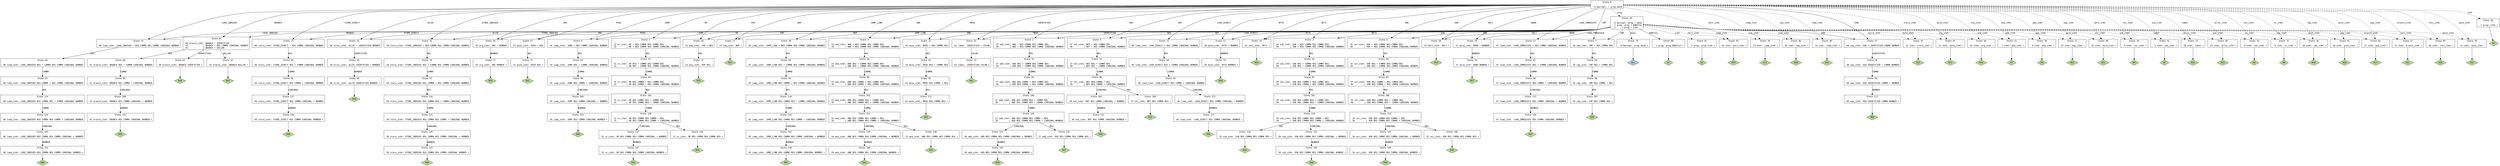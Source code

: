// Generated by GNU Bison 3.8.2.
// Report bugs to <bug-bison@gnu.org>.
// Home page: <https://www.gnu.org/software/bison/>.

digraph "Step1/asm_parser.y"
{
  node [fontname = courier, shape = box, colorscheme = paired6]
  edge [fontname = courier]

  0 [label="State 0\n\l  0 $accept: • prog $end\l"]
  0 -> 1 [style=solid label="ADD"]
  0 -> 2 [style=solid label="SUB"]
  0 -> 3 [style=solid label="OR"]
  0 -> 4 [style=solid label="AND"]
  0 -> 5 [style=solid label="NOT"]
  0 -> 6 [style=solid label="XOR"]
  0 -> 7 [style=solid label="CMP"]
  0 -> 8 [style=solid label="BRANCH"]
  0 -> 9 [style=solid label="JUMP"]
  0 -> 10 [style=solid label="JUMP_LINK"]
  0 -> 11 [style=solid label="MOVE"]
  0 -> 12 [style=solid label="LOAD_DIRECT"]
  0 -> 13 [style=solid label="LOAD_IMMEDIATE"]
  0 -> 14 [style=solid label="LOAD_INDEXED"]
  0 -> 15 [style=solid label="STORE_DIRECT"]
  0 -> 16 [style=solid label="STORE_INDEXED"]
  0 -> 17 [style=solid label="PUSH"]
  0 -> 18 [style=solid label="POP"]
  0 -> 19 [style=solid label="RETI"]
  0 -> 20 [style=solid label="HALT"]
  0 -> 21 [style=solid label="NOP"]
  0 -> 22 [style=solid label="IDENTIFIER"]
  0 -> 23 [style=solid label="BYTE"]
  0 -> 24 [style=solid label="WORD"]
  0 -> 25 [style=solid label="ALLOC"]
  0 -> 26 [style=solid label="ORG"]
  0 -> 27 [style=solid label="EQU"]
  0 -> 28 [style=dashed label="prog"]
  0 -> 29 [style=dashed label="stmt"]
  0 -> 30 [style=dashed label="add_stmt"]
  0 -> 31 [style=dashed label="sub_stmt"]
  0 -> 32 [style=dashed label="or_stmt"]
  0 -> 33 [style=dashed label="and_stmt"]
  0 -> 34 [style=dashed label="xor_stmt"]
  0 -> 35 [style=dashed label="not_stmt"]
  0 -> 36 [style=dashed label="cmp_stmt"]
  0 -> 37 [style=dashed label="branch_stmt"]
  0 -> 38 [style=dashed label="move_stmt"]
  0 -> 39 [style=dashed label="jump_stmt"]
  0 -> 40 [style=dashed label="load_stmt"]
  0 -> 41 [style=dashed label="store_stmt"]
  0 -> 42 [style=dashed label="push_stmt"]
  0 -> 43 [style=dashed label="pop_stmt"]
  0 -> 44 [style=dashed label="reti_stmt"]
  0 -> 45 [style=dashed label="halt_stmt"]
  0 -> 46 [style=dashed label="nop_stmt"]
  0 -> 47 [style=dashed label="byte_stmt"]
  0 -> 48 [style=dashed label="word_stmt"]
  0 -> 49 [style=dashed label="alloc_stmt"]
  0 -> 50 [style=dashed label="org_stmt"]
  0 -> 51 [style=dashed label="equ_stmt"]
  0 -> 52 [style=dashed label="label"]
  1 [label="State 1\n\l 27 add_stmt: ADD • REG COMMA REG COMMA REG\l 28         | ADD • REG COMMA REG COMMA CARDINAL NUMBER\l"]
  1 -> 53 [style=solid label="REG"]
  2 [label="State 2\n\l 29 sub_stmt: SUB • REG COMMA REG COMMA REG\l 30         | SUB • REG COMMA REG COMMA CARDINAL NUMBER\l"]
  2 -> 54 [style=solid label="REG"]
  3 [label="State 3\n\l 31 or_stmt: OR • REG COMMA REG COMMA REG\l 32        | OR • REG COMMA REG COMMA CARDINAL NUMBER\l"]
  3 -> 55 [style=solid label="REG"]
  4 [label="State 4\n\l 33 and_stmt: AND • REG COMMA REG COMMA REG\l 34         | AND • REG COMMA REG COMMA CARDINAL NUMBER\l"]
  4 -> 56 [style=solid label="REG"]
  5 [label="State 5\n\l 37 not_stmt: NOT • REG COMMA REG\l 38         | NOT • REG COMMA CARDINAL NUMBER\l"]
  5 -> 57 [style=solid label="REG"]
  6 [label="State 6\n\l 35 xor_stmt: XOR • REG COMMA REG COMMA REG\l 36         | XOR • REG COMMA REG COMMA CARDINAL NUMBER\l"]
  6 -> 58 [style=solid label="REG"]
  7 [label="State 7\n\l 39 cmp_stmt: CMP • REG COMMA REG\l"]
  7 -> 59 [style=solid label="REG"]
  8 [label="State 8\n\l 40 branch_stmt: BRANCH • IDENTIFIER\l 41            | BRANCH • REG COMMA CARDINAL NUMBER\l 42            | BRANCH • DOLLAR\l"]
  8 -> 60 [style=solid label="REG"]
  8 -> 61 [style=solid label="IDENTIFIER"]
  8 -> 62 [style=solid label="DOLLAR"]
  9 [label="State 9\n\l 44 jump_stmt: JUMP • REG COMMA CARDINAL NUMBER\l"]
  9 -> 63 [style=solid label="REG"]
  10 [label="State 10\n\l 45 jump_stmt: JUMP_LINK • REG COMMA REG COMMA CARDINAL NUMBER\l"]
  10 -> 64 [style=solid label="REG"]
  11 [label="State 11\n\l 43 move_stmt: MOVE • REG COMMA REG\l"]
  11 -> 65 [style=solid label="REG"]
  12 [label="State 12\n\l 46 load_stmt: LOAD_DIRECT • REG COMMA CARDINAL NUMBER\l"]
  12 -> 66 [style=solid label="REG"]
  13 [label="State 13\n\l 47 load_stmt: LOAD_IMMEDIATE • REG COMMA CARDINAL NUMBER\l"]
  13 -> 67 [style=solid label="REG"]
  14 [label="State 14\n\l 48 load_stmt: LOAD_INDEXED • REG COMMA REG COMMA CARDINAL NUMBER\l"]
  14 -> 68 [style=solid label="REG"]
  15 [label="State 15\n\l 49 store_stmt: STORE_DIRECT • REG COMMA CARDINAL NUMBER\l"]
  15 -> 69 [style=solid label="REG"]
  16 [label="State 16\n\l 50 store_stmt: STORE_INDEXED • REG COMMA REG COMMA CARDINAL NUMBER\l"]
  16 -> 70 [style=solid label="REG"]
  17 [label="State 17\n\l 51 push_stmt: PUSH • REG\l"]
  17 -> 71 [style=solid label="REG"]
  18 [label="State 18\n\l 52 pop_stmt: POP • REG\l"]
  18 -> 72 [style=solid label="REG"]
  19 [label="State 19\n\l 53 reti_stmt: RETI •\l"]
  19 -> "19R53" [style=solid]
 "19R53" [label="R53", fillcolor=3, shape=diamond, style=filled]
  20 [label="State 20\n\l 54 halt_stmt: HALT •\l"]
  20 -> "20R54" [style=solid]
 "20R54" [label="R54", fillcolor=3, shape=diamond, style=filled]
  21 [label="State 21\n\l 55 nop_stmt: NOP •\l"]
  21 -> "21R55" [style=solid]
 "21R55" [label="R55", fillcolor=3, shape=diamond, style=filled]
  22 [label="State 22\n\l 61 label: IDENTIFIER • COLON\l"]
  22 -> 73 [style=solid label="COLON"]
  23 [label="State 23\n\l 56 byte_stmt: BYTE • NUMBER\l"]
  23 -> 74 [style=solid label="NUMBER"]
  24 [label="State 24\n\l 57 word_stmt: WORD • NUMBER\l"]
  24 -> 75 [style=solid label="NUMBER"]
  25 [label="State 25\n\l 58 alloc_stmt: ALLOC • IDENTIFIER NUMBER\l"]
  25 -> 76 [style=solid label="IDENTIFIER"]
  26 [label="State 26\n\l 59 org_stmt: ORG • NUMBER\l"]
  26 -> 77 [style=solid label="NUMBER"]
  27 [label="State 27\n\l 60 equ_stmt: EQU • IDENTIFIER COMMA NUMBER\l"]
  27 -> 78 [style=solid label="IDENTIFIER"]
  28 [label="State 28\n\l  0 $accept: prog • $end\l  1 prog: prog • ENDFILE\l  2     | prog • stmt\l"]
  28 -> 79 [style=solid label="$end"]
  28 -> 1 [style=solid label="ADD"]
  28 -> 2 [style=solid label="SUB"]
  28 -> 3 [style=solid label="OR"]
  28 -> 4 [style=solid label="AND"]
  28 -> 5 [style=solid label="NOT"]
  28 -> 6 [style=solid label="XOR"]
  28 -> 7 [style=solid label="CMP"]
  28 -> 8 [style=solid label="BRANCH"]
  28 -> 9 [style=solid label="JUMP"]
  28 -> 10 [style=solid label="JUMP_LINK"]
  28 -> 11 [style=solid label="MOVE"]
  28 -> 12 [style=solid label="LOAD_DIRECT"]
  28 -> 13 [style=solid label="LOAD_IMMEDIATE"]
  28 -> 14 [style=solid label="LOAD_INDEXED"]
  28 -> 15 [style=solid label="STORE_DIRECT"]
  28 -> 16 [style=solid label="STORE_INDEXED"]
  28 -> 17 [style=solid label="PUSH"]
  28 -> 18 [style=solid label="POP"]
  28 -> 19 [style=solid label="RETI"]
  28 -> 20 [style=solid label="HALT"]
  28 -> 21 [style=solid label="NOP"]
  28 -> 22 [style=solid label="IDENTIFIER"]
  28 -> 80 [style=solid label="ENDFILE"]
  28 -> 23 [style=solid label="BYTE"]
  28 -> 24 [style=solid label="WORD"]
  28 -> 25 [style=solid label="ALLOC"]
  28 -> 26 [style=solid label="ORG"]
  28 -> 27 [style=solid label="EQU"]
  28 -> 81 [style=dashed label="stmt"]
  28 -> 30 [style=dashed label="add_stmt"]
  28 -> 31 [style=dashed label="sub_stmt"]
  28 -> 32 [style=dashed label="or_stmt"]
  28 -> 33 [style=dashed label="and_stmt"]
  28 -> 34 [style=dashed label="xor_stmt"]
  28 -> 35 [style=dashed label="not_stmt"]
  28 -> 36 [style=dashed label="cmp_stmt"]
  28 -> 37 [style=dashed label="branch_stmt"]
  28 -> 38 [style=dashed label="move_stmt"]
  28 -> 39 [style=dashed label="jump_stmt"]
  28 -> 40 [style=dashed label="load_stmt"]
  28 -> 41 [style=dashed label="store_stmt"]
  28 -> 42 [style=dashed label="push_stmt"]
  28 -> 43 [style=dashed label="pop_stmt"]
  28 -> 44 [style=dashed label="reti_stmt"]
  28 -> 45 [style=dashed label="halt_stmt"]
  28 -> 46 [style=dashed label="nop_stmt"]
  28 -> 47 [style=dashed label="byte_stmt"]
  28 -> 48 [style=dashed label="word_stmt"]
  28 -> 49 [style=dashed label="alloc_stmt"]
  28 -> 50 [style=dashed label="org_stmt"]
  28 -> 51 [style=dashed label="equ_stmt"]
  28 -> 52 [style=dashed label="label"]
  29 [label="State 29\n\l  3 prog: stmt •\l"]
  29 -> "29R3" [style=solid]
 "29R3" [label="R3", fillcolor=3, shape=diamond, style=filled]
  30 [label="State 30\n\l  4 stmt: add_stmt •\l"]
  30 -> "30R4" [style=solid]
 "30R4" [label="R4", fillcolor=3, shape=diamond, style=filled]
  31 [label="State 31\n\l  5 stmt: sub_stmt •\l"]
  31 -> "31R5" [style=solid]
 "31R5" [label="R5", fillcolor=3, shape=diamond, style=filled]
  32 [label="State 32\n\l  6 stmt: or_stmt •\l"]
  32 -> "32R6" [style=solid]
 "32R6" [label="R6", fillcolor=3, shape=diamond, style=filled]
  33 [label="State 33\n\l  7 stmt: and_stmt •\l"]
  33 -> "33R7" [style=solid]
 "33R7" [label="R7", fillcolor=3, shape=diamond, style=filled]
  34 [label="State 34\n\l  9 stmt: xor_stmt •\l"]
  34 -> "34R9" [style=solid]
 "34R9" [label="R9", fillcolor=3, shape=diamond, style=filled]
  35 [label="State 35\n\l  8 stmt: not_stmt •\l"]
  35 -> "35R8" [style=solid]
 "35R8" [label="R8", fillcolor=3, shape=diamond, style=filled]
  36 [label="State 36\n\l 10 stmt: cmp_stmt •\l"]
  36 -> "36R10" [style=solid]
 "36R10" [label="R10", fillcolor=3, shape=diamond, style=filled]
  37 [label="State 37\n\l 11 stmt: branch_stmt •\l"]
  37 -> "37R11" [style=solid]
 "37R11" [label="R11", fillcolor=3, shape=diamond, style=filled]
  38 [label="State 38\n\l 12 stmt: move_stmt •\l"]
  38 -> "38R12" [style=solid]
 "38R12" [label="R12", fillcolor=3, shape=diamond, style=filled]
  39 [label="State 39\n\l 13 stmt: jump_stmt •\l"]
  39 -> "39R13" [style=solid]
 "39R13" [label="R13", fillcolor=3, shape=diamond, style=filled]
  40 [label="State 40\n\l 14 stmt: load_stmt •\l"]
  40 -> "40R14" [style=solid]
 "40R14" [label="R14", fillcolor=3, shape=diamond, style=filled]
  41 [label="State 41\n\l 15 stmt: store_stmt •\l"]
  41 -> "41R15" [style=solid]
 "41R15" [label="R15", fillcolor=3, shape=diamond, style=filled]
  42 [label="State 42\n\l 16 stmt: push_stmt •\l"]
  42 -> "42R16" [style=solid]
 "42R16" [label="R16", fillcolor=3, shape=diamond, style=filled]
  43 [label="State 43\n\l 17 stmt: pop_stmt •\l"]
  43 -> "43R17" [style=solid]
 "43R17" [label="R17", fillcolor=3, shape=diamond, style=filled]
  44 [label="State 44\n\l 18 stmt: reti_stmt •\l"]
  44 -> "44R18" [style=solid]
 "44R18" [label="R18", fillcolor=3, shape=diamond, style=filled]
  45 [label="State 45\n\l 19 stmt: halt_stmt •\l"]
  45 -> "45R19" [style=solid]
 "45R19" [label="R19", fillcolor=3, shape=diamond, style=filled]
  46 [label="State 46\n\l 20 stmt: nop_stmt •\l"]
  46 -> "46R20" [style=solid]
 "46R20" [label="R20", fillcolor=3, shape=diamond, style=filled]
  47 [label="State 47\n\l 21 stmt: byte_stmt •\l"]
  47 -> "47R21" [style=solid]
 "47R21" [label="R21", fillcolor=3, shape=diamond, style=filled]
  48 [label="State 48\n\l 22 stmt: word_stmt •\l"]
  48 -> "48R22" [style=solid]
 "48R22" [label="R22", fillcolor=3, shape=diamond, style=filled]
  49 [label="State 49\n\l 23 stmt: alloc_stmt •\l"]
  49 -> "49R23" [style=solid]
 "49R23" [label="R23", fillcolor=3, shape=diamond, style=filled]
  50 [label="State 50\n\l 24 stmt: org_stmt •\l"]
  50 -> "50R24" [style=solid]
 "50R24" [label="R24", fillcolor=3, shape=diamond, style=filled]
  51 [label="State 51\n\l 25 stmt: equ_stmt •\l"]
  51 -> "51R25" [style=solid]
 "51R25" [label="R25", fillcolor=3, shape=diamond, style=filled]
  52 [label="State 52\n\l 26 stmt: label •\l"]
  52 -> "52R26" [style=solid]
 "52R26" [label="R26", fillcolor=3, shape=diamond, style=filled]
  53 [label="State 53\n\l 27 add_stmt: ADD REG • COMMA REG COMMA REG\l 28         | ADD REG • COMMA REG COMMA CARDINAL NUMBER\l"]
  53 -> 82 [style=solid label="COMMA"]
  54 [label="State 54\n\l 29 sub_stmt: SUB REG • COMMA REG COMMA REG\l 30         | SUB REG • COMMA REG COMMA CARDINAL NUMBER\l"]
  54 -> 83 [style=solid label="COMMA"]
  55 [label="State 55\n\l 31 or_stmt: OR REG • COMMA REG COMMA REG\l 32        | OR REG • COMMA REG COMMA CARDINAL NUMBER\l"]
  55 -> 84 [style=solid label="COMMA"]
  56 [label="State 56\n\l 33 and_stmt: AND REG • COMMA REG COMMA REG\l 34         | AND REG • COMMA REG COMMA CARDINAL NUMBER\l"]
  56 -> 85 [style=solid label="COMMA"]
  57 [label="State 57\n\l 37 not_stmt: NOT REG • COMMA REG\l 38         | NOT REG • COMMA CARDINAL NUMBER\l"]
  57 -> 86 [style=solid label="COMMA"]
  58 [label="State 58\n\l 35 xor_stmt: XOR REG • COMMA REG COMMA REG\l 36         | XOR REG • COMMA REG COMMA CARDINAL NUMBER\l"]
  58 -> 87 [style=solid label="COMMA"]
  59 [label="State 59\n\l 39 cmp_stmt: CMP REG • COMMA REG\l"]
  59 -> 88 [style=solid label="COMMA"]
  60 [label="State 60\n\l 41 branch_stmt: BRANCH REG • COMMA CARDINAL NUMBER\l"]
  60 -> 89 [style=solid label="COMMA"]
  61 [label="State 61\n\l 40 branch_stmt: BRANCH IDENTIFIER •\l"]
  61 -> "61R40" [style=solid]
 "61R40" [label="R40", fillcolor=3, shape=diamond, style=filled]
  62 [label="State 62\n\l 42 branch_stmt: BRANCH DOLLAR •\l"]
  62 -> "62R42" [style=solid]
 "62R42" [label="R42", fillcolor=3, shape=diamond, style=filled]
  63 [label="State 63\n\l 44 jump_stmt: JUMP REG • COMMA CARDINAL NUMBER\l"]
  63 -> 90 [style=solid label="COMMA"]
  64 [label="State 64\n\l 45 jump_stmt: JUMP_LINK REG • COMMA REG COMMA CARDINAL NUMBER\l"]
  64 -> 91 [style=solid label="COMMA"]
  65 [label="State 65\n\l 43 move_stmt: MOVE REG • COMMA REG\l"]
  65 -> 92 [style=solid label="COMMA"]
  66 [label="State 66\n\l 46 load_stmt: LOAD_DIRECT REG • COMMA CARDINAL NUMBER\l"]
  66 -> 93 [style=solid label="COMMA"]
  67 [label="State 67\n\l 47 load_stmt: LOAD_IMMEDIATE REG • COMMA CARDINAL NUMBER\l"]
  67 -> 94 [style=solid label="COMMA"]
  68 [label="State 68\n\l 48 load_stmt: LOAD_INDEXED REG • COMMA REG COMMA CARDINAL NUMBER\l"]
  68 -> 95 [style=solid label="COMMA"]
  69 [label="State 69\n\l 49 store_stmt: STORE_DIRECT REG • COMMA CARDINAL NUMBER\l"]
  69 -> 96 [style=solid label="COMMA"]
  70 [label="State 70\n\l 50 store_stmt: STORE_INDEXED REG • COMMA REG COMMA CARDINAL NUMBER\l"]
  70 -> 97 [style=solid label="COMMA"]
  71 [label="State 71\n\l 51 push_stmt: PUSH REG •\l"]
  71 -> "71R51" [style=solid]
 "71R51" [label="R51", fillcolor=3, shape=diamond, style=filled]
  72 [label="State 72\n\l 52 pop_stmt: POP REG •\l"]
  72 -> "72R52" [style=solid]
 "72R52" [label="R52", fillcolor=3, shape=diamond, style=filled]
  73 [label="State 73\n\l 61 label: IDENTIFIER COLON •\l"]
  73 -> "73R61" [style=solid]
 "73R61" [label="R61", fillcolor=3, shape=diamond, style=filled]
  74 [label="State 74\n\l 56 byte_stmt: BYTE NUMBER •\l"]
  74 -> "74R56" [style=solid]
 "74R56" [label="R56", fillcolor=3, shape=diamond, style=filled]
  75 [label="State 75\n\l 57 word_stmt: WORD NUMBER •\l"]
  75 -> "75R57" [style=solid]
 "75R57" [label="R57", fillcolor=3, shape=diamond, style=filled]
  76 [label="State 76\n\l 58 alloc_stmt: ALLOC IDENTIFIER • NUMBER\l"]
  76 -> 98 [style=solid label="NUMBER"]
  77 [label="State 77\n\l 59 org_stmt: ORG NUMBER •\l"]
  77 -> "77R59" [style=solid]
 "77R59" [label="R59", fillcolor=3, shape=diamond, style=filled]
  78 [label="State 78\n\l 60 equ_stmt: EQU IDENTIFIER • COMMA NUMBER\l"]
  78 -> 99 [style=solid label="COMMA"]
  79 [label="State 79\n\l  0 $accept: prog $end •\l"]
  79 -> "79R0" [style=solid]
 "79R0" [label="Acc", fillcolor=1, shape=diamond, style=filled]
  80 [label="State 80\n\l  1 prog: prog ENDFILE •\l"]
  80 -> "80R1" [style=solid]
 "80R1" [label="R1", fillcolor=3, shape=diamond, style=filled]
  81 [label="State 81\n\l  2 prog: prog stmt •\l"]
  81 -> "81R2" [style=solid]
 "81R2" [label="R2", fillcolor=3, shape=diamond, style=filled]
  82 [label="State 82\n\l 27 add_stmt: ADD REG COMMA • REG COMMA REG\l 28         | ADD REG COMMA • REG COMMA CARDINAL NUMBER\l"]
  82 -> 100 [style=solid label="REG"]
  83 [label="State 83\n\l 29 sub_stmt: SUB REG COMMA • REG COMMA REG\l 30         | SUB REG COMMA • REG COMMA CARDINAL NUMBER\l"]
  83 -> 101 [style=solid label="REG"]
  84 [label="State 84\n\l 31 or_stmt: OR REG COMMA • REG COMMA REG\l 32        | OR REG COMMA • REG COMMA CARDINAL NUMBER\l"]
  84 -> 102 [style=solid label="REG"]
  85 [label="State 85\n\l 33 and_stmt: AND REG COMMA • REG COMMA REG\l 34         | AND REG COMMA • REG COMMA CARDINAL NUMBER\l"]
  85 -> 103 [style=solid label="REG"]
  86 [label="State 86\n\l 37 not_stmt: NOT REG COMMA • REG\l 38         | NOT REG COMMA • CARDINAL NUMBER\l"]
  86 -> 104 [style=solid label="REG"]
  86 -> 105 [style=solid label="CARDINAL"]
  87 [label="State 87\n\l 35 xor_stmt: XOR REG COMMA • REG COMMA REG\l 36         | XOR REG COMMA • REG COMMA CARDINAL NUMBER\l"]
  87 -> 106 [style=solid label="REG"]
  88 [label="State 88\n\l 39 cmp_stmt: CMP REG COMMA • REG\l"]
  88 -> 107 [style=solid label="REG"]
  89 [label="State 89\n\l 41 branch_stmt: BRANCH REG COMMA • CARDINAL NUMBER\l"]
  89 -> 108 [style=solid label="CARDINAL"]
  90 [label="State 90\n\l 44 jump_stmt: JUMP REG COMMA • CARDINAL NUMBER\l"]
  90 -> 109 [style=solid label="CARDINAL"]
  91 [label="State 91\n\l 45 jump_stmt: JUMP_LINK REG COMMA • REG COMMA CARDINAL NUMBER\l"]
  91 -> 110 [style=solid label="REG"]
  92 [label="State 92\n\l 43 move_stmt: MOVE REG COMMA • REG\l"]
  92 -> 111 [style=solid label="REG"]
  93 [label="State 93\n\l 46 load_stmt: LOAD_DIRECT REG COMMA • CARDINAL NUMBER\l"]
  93 -> 112 [style=solid label="CARDINAL"]
  94 [label="State 94\n\l 47 load_stmt: LOAD_IMMEDIATE REG COMMA • CARDINAL NUMBER\l"]
  94 -> 113 [style=solid label="CARDINAL"]
  95 [label="State 95\n\l 48 load_stmt: LOAD_INDEXED REG COMMA • REG COMMA CARDINAL NUMBER\l"]
  95 -> 114 [style=solid label="REG"]
  96 [label="State 96\n\l 49 store_stmt: STORE_DIRECT REG COMMA • CARDINAL NUMBER\l"]
  96 -> 115 [style=solid label="CARDINAL"]
  97 [label="State 97\n\l 50 store_stmt: STORE_INDEXED REG COMMA • REG COMMA CARDINAL NUMBER\l"]
  97 -> 116 [style=solid label="REG"]
  98 [label="State 98\n\l 58 alloc_stmt: ALLOC IDENTIFIER NUMBER •\l"]
  98 -> "98R58" [style=solid]
 "98R58" [label="R58", fillcolor=3, shape=diamond, style=filled]
  99 [label="State 99\n\l 60 equ_stmt: EQU IDENTIFIER COMMA • NUMBER\l"]
  99 -> 117 [style=solid label="NUMBER"]
  100 [label="State 100\n\l 27 add_stmt: ADD REG COMMA REG • COMMA REG\l 28         | ADD REG COMMA REG • COMMA CARDINAL NUMBER\l"]
  100 -> 118 [style=solid label="COMMA"]
  101 [label="State 101\n\l 29 sub_stmt: SUB REG COMMA REG • COMMA REG\l 30         | SUB REG COMMA REG • COMMA CARDINAL NUMBER\l"]
  101 -> 119 [style=solid label="COMMA"]
  102 [label="State 102\n\l 31 or_stmt: OR REG COMMA REG • COMMA REG\l 32        | OR REG COMMA REG • COMMA CARDINAL NUMBER\l"]
  102 -> 120 [style=solid label="COMMA"]
  103 [label="State 103\n\l 33 and_stmt: AND REG COMMA REG • COMMA REG\l 34         | AND REG COMMA REG • COMMA CARDINAL NUMBER\l"]
  103 -> 121 [style=solid label="COMMA"]
  104 [label="State 104\n\l 37 not_stmt: NOT REG COMMA REG •\l"]
  104 -> "104R37" [style=solid]
 "104R37" [label="R37", fillcolor=3, shape=diamond, style=filled]
  105 [label="State 105\n\l 38 not_stmt: NOT REG COMMA CARDINAL • NUMBER\l"]
  105 -> 122 [style=solid label="NUMBER"]
  106 [label="State 106\n\l 35 xor_stmt: XOR REG COMMA REG • COMMA REG\l 36         | XOR REG COMMA REG • COMMA CARDINAL NUMBER\l"]
  106 -> 123 [style=solid label="COMMA"]
  107 [label="State 107\n\l 39 cmp_stmt: CMP REG COMMA REG •\l"]
  107 -> "107R39" [style=solid]
 "107R39" [label="R39", fillcolor=3, shape=diamond, style=filled]
  108 [label="State 108\n\l 41 branch_stmt: BRANCH REG COMMA CARDINAL • NUMBER\l"]
  108 -> 124 [style=solid label="NUMBER"]
  109 [label="State 109\n\l 44 jump_stmt: JUMP REG COMMA CARDINAL • NUMBER\l"]
  109 -> 125 [style=solid label="NUMBER"]
  110 [label="State 110\n\l 45 jump_stmt: JUMP_LINK REG COMMA REG • COMMA CARDINAL NUMBER\l"]
  110 -> 126 [style=solid label="COMMA"]
  111 [label="State 111\n\l 43 move_stmt: MOVE REG COMMA REG •\l"]
  111 -> "111R43" [style=solid]
 "111R43" [label="R43", fillcolor=3, shape=diamond, style=filled]
  112 [label="State 112\n\l 46 load_stmt: LOAD_DIRECT REG COMMA CARDINAL • NUMBER\l"]
  112 -> 127 [style=solid label="NUMBER"]
  113 [label="State 113\n\l 47 load_stmt: LOAD_IMMEDIATE REG COMMA CARDINAL • NUMBER\l"]
  113 -> 128 [style=solid label="NUMBER"]
  114 [label="State 114\n\l 48 load_stmt: LOAD_INDEXED REG COMMA REG • COMMA CARDINAL NUMBER\l"]
  114 -> 129 [style=solid label="COMMA"]
  115 [label="State 115\n\l 49 store_stmt: STORE_DIRECT REG COMMA CARDINAL • NUMBER\l"]
  115 -> 130 [style=solid label="NUMBER"]
  116 [label="State 116\n\l 50 store_stmt: STORE_INDEXED REG COMMA REG • COMMA CARDINAL NUMBER\l"]
  116 -> 131 [style=solid label="COMMA"]
  117 [label="State 117\n\l 60 equ_stmt: EQU IDENTIFIER COMMA NUMBER •\l"]
  117 -> "117R60" [style=solid]
 "117R60" [label="R60", fillcolor=3, shape=diamond, style=filled]
  118 [label="State 118\n\l 27 add_stmt: ADD REG COMMA REG COMMA • REG\l 28         | ADD REG COMMA REG COMMA • CARDINAL NUMBER\l"]
  118 -> 132 [style=solid label="REG"]
  118 -> 133 [style=solid label="CARDINAL"]
  119 [label="State 119\n\l 29 sub_stmt: SUB REG COMMA REG COMMA • REG\l 30         | SUB REG COMMA REG COMMA • CARDINAL NUMBER\l"]
  119 -> 134 [style=solid label="REG"]
  119 -> 135 [style=solid label="CARDINAL"]
  120 [label="State 120\n\l 31 or_stmt: OR REG COMMA REG COMMA • REG\l 32        | OR REG COMMA REG COMMA • CARDINAL NUMBER\l"]
  120 -> 136 [style=solid label="REG"]
  120 -> 137 [style=solid label="CARDINAL"]
  121 [label="State 121\n\l 33 and_stmt: AND REG COMMA REG COMMA • REG\l 34         | AND REG COMMA REG COMMA • CARDINAL NUMBER\l"]
  121 -> 138 [style=solid label="REG"]
  121 -> 139 [style=solid label="CARDINAL"]
  122 [label="State 122\n\l 38 not_stmt: NOT REG COMMA CARDINAL NUMBER •\l"]
  122 -> "122R38" [style=solid]
 "122R38" [label="R38", fillcolor=3, shape=diamond, style=filled]
  123 [label="State 123\n\l 35 xor_stmt: XOR REG COMMA REG COMMA • REG\l 36         | XOR REG COMMA REG COMMA • CARDINAL NUMBER\l"]
  123 -> 140 [style=solid label="REG"]
  123 -> 141 [style=solid label="CARDINAL"]
  124 [label="State 124\n\l 41 branch_stmt: BRANCH REG COMMA CARDINAL NUMBER •\l"]
  124 -> "124R41" [style=solid]
 "124R41" [label="R41", fillcolor=3, shape=diamond, style=filled]
  125 [label="State 125\n\l 44 jump_stmt: JUMP REG COMMA CARDINAL NUMBER •\l"]
  125 -> "125R44" [style=solid]
 "125R44" [label="R44", fillcolor=3, shape=diamond, style=filled]
  126 [label="State 126\n\l 45 jump_stmt: JUMP_LINK REG COMMA REG COMMA • CARDINAL NUMBER\l"]
  126 -> 142 [style=solid label="CARDINAL"]
  127 [label="State 127\n\l 46 load_stmt: LOAD_DIRECT REG COMMA CARDINAL NUMBER •\l"]
  127 -> "127R46" [style=solid]
 "127R46" [label="R46", fillcolor=3, shape=diamond, style=filled]
  128 [label="State 128\n\l 47 load_stmt: LOAD_IMMEDIATE REG COMMA CARDINAL NUMBER •\l"]
  128 -> "128R47" [style=solid]
 "128R47" [label="R47", fillcolor=3, shape=diamond, style=filled]
  129 [label="State 129\n\l 48 load_stmt: LOAD_INDEXED REG COMMA REG COMMA • CARDINAL NUMBER\l"]
  129 -> 143 [style=solid label="CARDINAL"]
  130 [label="State 130\n\l 49 store_stmt: STORE_DIRECT REG COMMA CARDINAL NUMBER •\l"]
  130 -> "130R49" [style=solid]
 "130R49" [label="R49", fillcolor=3, shape=diamond, style=filled]
  131 [label="State 131\n\l 50 store_stmt: STORE_INDEXED REG COMMA REG COMMA • CARDINAL NUMBER\l"]
  131 -> 144 [style=solid label="CARDINAL"]
  132 [label="State 132\n\l 27 add_stmt: ADD REG COMMA REG COMMA REG •\l"]
  132 -> "132R27" [style=solid]
 "132R27" [label="R27", fillcolor=3, shape=diamond, style=filled]
  133 [label="State 133\n\l 28 add_stmt: ADD REG COMMA REG COMMA CARDINAL • NUMBER\l"]
  133 -> 145 [style=solid label="NUMBER"]
  134 [label="State 134\n\l 29 sub_stmt: SUB REG COMMA REG COMMA REG •\l"]
  134 -> "134R29" [style=solid]
 "134R29" [label="R29", fillcolor=3, shape=diamond, style=filled]
  135 [label="State 135\n\l 30 sub_stmt: SUB REG COMMA REG COMMA CARDINAL • NUMBER\l"]
  135 -> 146 [style=solid label="NUMBER"]
  136 [label="State 136\n\l 31 or_stmt: OR REG COMMA REG COMMA REG •\l"]
  136 -> "136R31" [style=solid]
 "136R31" [label="R31", fillcolor=3, shape=diamond, style=filled]
  137 [label="State 137\n\l 32 or_stmt: OR REG COMMA REG COMMA CARDINAL • NUMBER\l"]
  137 -> 147 [style=solid label="NUMBER"]
  138 [label="State 138\n\l 33 and_stmt: AND REG COMMA REG COMMA REG •\l"]
  138 -> "138R33" [style=solid]
 "138R33" [label="R33", fillcolor=3, shape=diamond, style=filled]
  139 [label="State 139\n\l 34 and_stmt: AND REG COMMA REG COMMA CARDINAL • NUMBER\l"]
  139 -> 148 [style=solid label="NUMBER"]
  140 [label="State 140\n\l 35 xor_stmt: XOR REG COMMA REG COMMA REG •\l"]
  140 -> "140R35" [style=solid]
 "140R35" [label="R35", fillcolor=3, shape=diamond, style=filled]
  141 [label="State 141\n\l 36 xor_stmt: XOR REG COMMA REG COMMA CARDINAL • NUMBER\l"]
  141 -> 149 [style=solid label="NUMBER"]
  142 [label="State 142\n\l 45 jump_stmt: JUMP_LINK REG COMMA REG COMMA CARDINAL • NUMBER\l"]
  142 -> 150 [style=solid label="NUMBER"]
  143 [label="State 143\n\l 48 load_stmt: LOAD_INDEXED REG COMMA REG COMMA CARDINAL • NUMBER\l"]
  143 -> 151 [style=solid label="NUMBER"]
  144 [label="State 144\n\l 50 store_stmt: STORE_INDEXED REG COMMA REG COMMA CARDINAL • NUMBER\l"]
  144 -> 152 [style=solid label="NUMBER"]
  145 [label="State 145\n\l 28 add_stmt: ADD REG COMMA REG COMMA CARDINAL NUMBER •\l"]
  145 -> "145R28" [style=solid]
 "145R28" [label="R28", fillcolor=3, shape=diamond, style=filled]
  146 [label="State 146\n\l 30 sub_stmt: SUB REG COMMA REG COMMA CARDINAL NUMBER •\l"]
  146 -> "146R30" [style=solid]
 "146R30" [label="R30", fillcolor=3, shape=diamond, style=filled]
  147 [label="State 147\n\l 32 or_stmt: OR REG COMMA REG COMMA CARDINAL NUMBER •\l"]
  147 -> "147R32" [style=solid]
 "147R32" [label="R32", fillcolor=3, shape=diamond, style=filled]
  148 [label="State 148\n\l 34 and_stmt: AND REG COMMA REG COMMA CARDINAL NUMBER •\l"]
  148 -> "148R34" [style=solid]
 "148R34" [label="R34", fillcolor=3, shape=diamond, style=filled]
  149 [label="State 149\n\l 36 xor_stmt: XOR REG COMMA REG COMMA CARDINAL NUMBER •\l"]
  149 -> "149R36" [style=solid]
 "149R36" [label="R36", fillcolor=3, shape=diamond, style=filled]
  150 [label="State 150\n\l 45 jump_stmt: JUMP_LINK REG COMMA REG COMMA CARDINAL NUMBER •\l"]
  150 -> "150R45" [style=solid]
 "150R45" [label="R45", fillcolor=3, shape=diamond, style=filled]
  151 [label="State 151\n\l 48 load_stmt: LOAD_INDEXED REG COMMA REG COMMA CARDINAL NUMBER •\l"]
  151 -> "151R48" [style=solid]
 "151R48" [label="R48", fillcolor=3, shape=diamond, style=filled]
  152 [label="State 152\n\l 50 store_stmt: STORE_INDEXED REG COMMA REG COMMA CARDINAL NUMBER •\l"]
  152 -> "152R50" [style=solid]
 "152R50" [label="R50", fillcolor=3, shape=diamond, style=filled]
}
